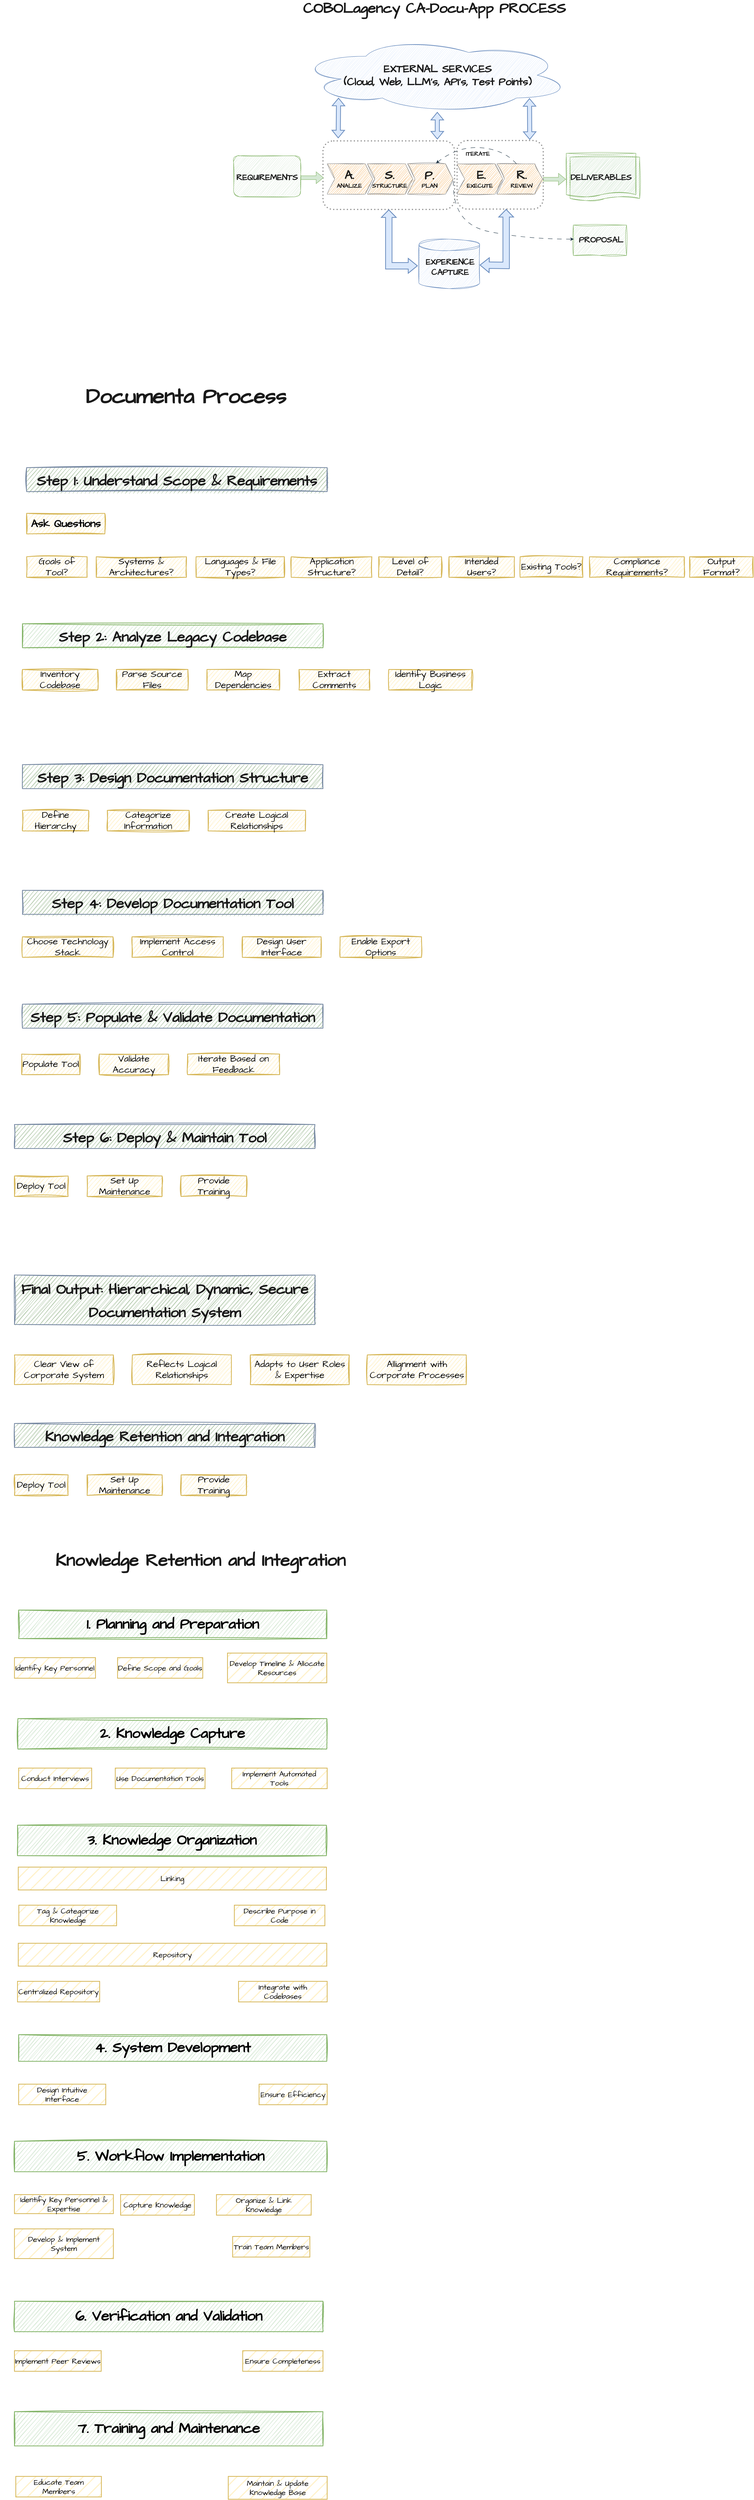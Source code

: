 <mxfile version="26.0.9">
  <diagram name="Page-1" id="4gMz28VXyQhYOVb2kIbp">
    <mxGraphModel dx="4440" dy="1936" grid="1" gridSize="10" guides="1" tooltips="1" connect="1" arrows="1" fold="1" page="1" pageScale="1" pageWidth="1100" pageHeight="850" math="0" shadow="0">
      <root>
        <mxCell id="0" />
        <mxCell id="1" parent="0" />
        <mxCell id="69B2gRSznvLA6FT3gJxz-20" value="&lt;h1&gt;&lt;br&gt;&lt;/h1&gt;" style="shape=document;whiteSpace=wrap;html=1;boundedLbl=1;size=0;labelBackgroundColor=none;fillColor=#d5e8d4;strokeColor=#82b366;sketch=1;jiggle=2;curveFitting=1;align=center;verticalAlign=middle;fontFamily=Helvetica;fontSize=12;" parent="1" vertex="1">
          <mxGeometry x="909" y="613" width="140" height="80" as="geometry" />
        </mxCell>
        <mxCell id="69B2gRSznvLA6FT3gJxz-4" value="" style="shape=step;perimeter=stepPerimeter;whiteSpace=wrap;html=1;fixedSize=1;sketch=1;jiggle=2;curveFitting=1;strokeColor=#909090;align=center;verticalAlign=middle;fontFamily=Helvetica;fontSize=12;fontColor=#1A1A1A;labelBackgroundColor=none;fillColor=#F5AB50;" parent="1" vertex="1">
          <mxGeometry x="262" y="452" width="120" height="80" as="geometry" />
        </mxCell>
        <mxCell id="69B2gRSznvLA6FT3gJxz-5" value="" style="shape=step;perimeter=stepPerimeter;whiteSpace=wrap;html=1;fixedSize=1;sketch=1;jiggle=2;curveFitting=1;strokeColor=#909090;align=center;verticalAlign=middle;fontFamily=Helvetica;fontSize=12;fontColor=#1A1A1A;labelBackgroundColor=none;fillColor=#F5AB50;" parent="1" vertex="1">
          <mxGeometry x="367.5" y="452" width="120" height="80" as="geometry" />
        </mxCell>
        <mxCell id="69B2gRSznvLA6FT3gJxz-6" value="" style="shape=step;perimeter=stepPerimeter;whiteSpace=wrap;html=1;fixedSize=1;sketch=1;jiggle=2;curveFitting=1;strokeColor=#909090;align=center;verticalAlign=middle;fontFamily=Helvetica;fontSize=12;fontColor=#1A1A1A;labelBackgroundColor=none;fillColor=#F5AB50;" parent="1" vertex="1">
          <mxGeometry x="603.5" y="452" width="120" height="80" as="geometry" />
        </mxCell>
        <mxCell id="69B2gRSznvLA6FT3gJxz-7" value="" style="shape=step;perimeter=stepPerimeter;whiteSpace=wrap;html=1;fixedSize=1;sketch=1;jiggle=2;curveFitting=1;strokeColor=#909090;align=center;verticalAlign=middle;fontFamily=Helvetica;fontSize=12;fontColor=#1A1A1A;labelBackgroundColor=none;fillColor=#F5AB50;" parent="1" vertex="1">
          <mxGeometry x="473" y="452" width="120" height="80" as="geometry" />
        </mxCell>
        <mxCell id="69B2gRSznvLA6FT3gJxz-8" value="" style="shape=step;perimeter=stepPerimeter;whiteSpace=wrap;html=1;fixedSize=1;sketch=1;jiggle=2;curveFitting=1;strokeColor=#909090;align=center;verticalAlign=middle;fontFamily=Helvetica;fontSize=12;fontColor=#1A1A1A;labelBackgroundColor=none;fillColor=#F5AB50;" parent="1" vertex="1">
          <mxGeometry x="708" y="452" width="120" height="80" as="geometry" />
        </mxCell>
        <mxCell id="69B2gRSznvLA6FT3gJxz-1" value="" style="rounded=1;whiteSpace=wrap;html=1;sketch=1;jiggle=2;curveFitting=1;strokeColor=#82b366;align=center;verticalAlign=middle;fontFamily=Helvetica;fontSize=12;labelBackgroundColor=none;fillColor=#d5e8d4;" parent="1" vertex="1">
          <mxGeometry x="15.75" y="431" width="176.5" height="108" as="geometry" />
        </mxCell>
        <mxCell id="69B2gRSznvLA6FT3gJxz-2" value="" style="shape=cylinder3;whiteSpace=wrap;html=1;boundedLbl=1;backgroundOutline=1;size=15;strokeColor=#6c8ebf;align=center;verticalAlign=middle;fontFamily=Helvetica;fontSize=12;labelBackgroundColor=none;fillColor=#dae8fc;sketch=1;curveFitting=1;jiggle=2;" parent="1" vertex="1">
          <mxGeometry x="503" y="650" width="160" height="130" as="geometry" />
        </mxCell>
        <mxCell id="PB7MgOYjxUeBE9ouH02R-7" value="&lt;h1&gt;&lt;br&gt;&lt;/h1&gt;" style="shape=document;whiteSpace=wrap;html=1;boundedLbl=1;size=0.109;labelBackgroundColor=none;fillColor=#d5e8d4;strokeColor=#82b366;sketch=1;jiggle=2;curveFitting=1;align=center;verticalAlign=middle;fontFamily=Helvetica;fontSize=12;" parent="1" vertex="1">
          <mxGeometry x="900.5" y="434.5" width="183" height="115" as="geometry" />
        </mxCell>
        <mxCell id="I46w1pYErF1tp79w03PN-21" value="" style="rounded=1;whiteSpace=wrap;html=1;strokeWidth=3;dashed=1;dashPattern=1 2;glass=1;labelBackgroundColor=none;fillColor=none;strokeColor=#909090;fontColor=#1A1A1A;" parent="1" vertex="1">
          <mxGeometry x="251" y="392" width="346" height="180" as="geometry" />
        </mxCell>
        <mxCell id="I46w1pYErF1tp79w03PN-8" value="&lt;h1&gt;&lt;br&gt;&lt;/h1&gt;" style="shape=document;whiteSpace=wrap;html=1;boundedLbl=1;size=0.109;labelBackgroundColor=none;fillColor=#d5e8d4;strokeColor=#82b366;sketch=1;jiggle=2;curveFitting=1;align=center;verticalAlign=middle;fontFamily=Helvetica;fontSize=12;" parent="1" vertex="1">
          <mxGeometry x="890.5" y="424.5" width="183" height="115" as="geometry" />
        </mxCell>
        <mxCell id="I46w1pYErF1tp79w03PN-9" value="&lt;h1&gt;&lt;br&gt;&lt;/h1&gt;" style="ellipse;shape=cloud;whiteSpace=wrap;html=1;align=center;labelBackgroundColor=none;fillColor=#dae8fc;strokeColor=#6c8ebf;sketch=1;curveFitting=1;jiggle=2;fillStyle=hachure;" parent="1" vertex="1">
          <mxGeometry x="184" y="120" width="720" height="199" as="geometry" />
        </mxCell>
        <mxCell id="I46w1pYErF1tp79w03PN-22" value="" style="shape=flexArrow;endArrow=classic;startArrow=classic;html=1;rounded=0;labelBackgroundColor=none;fontColor=default;fillStyle=solid;strokeColor=#6c8ebf;entryX=0.15;entryY=0.798;entryDx=0;entryDy=0;entryPerimeter=0;strokeWidth=2;fillColor=#dae8fc;" parent="1" target="I46w1pYErF1tp79w03PN-9" edge="1">
          <mxGeometry width="100" height="100" relative="1" as="geometry">
            <mxPoint x="291" y="385" as="sourcePoint" />
            <mxPoint x="296.5" y="313" as="targetPoint" />
          </mxGeometry>
        </mxCell>
        <mxCell id="I46w1pYErF1tp79w03PN-23" value="" style="shape=flexArrow;endArrow=classic;startArrow=classic;html=1;rounded=0;labelBackgroundColor=none;fontColor=default;fillStyle=solid;strokeColor=#6c8ebf;entryX=0.847;entryY=0.804;entryDx=0;entryDy=0;entryPerimeter=0;strokeWidth=2;fillColor=#dae8fc;" parent="1" target="I46w1pYErF1tp79w03PN-9" edge="1">
          <mxGeometry width="100" height="100" relative="1" as="geometry">
            <mxPoint x="794.5" y="389" as="sourcePoint" />
            <mxPoint x="794.5" y="317" as="targetPoint" />
          </mxGeometry>
        </mxCell>
        <mxCell id="I46w1pYErF1tp79w03PN-24" value="" style="shape=flexArrow;endArrow=classic;startArrow=classic;html=1;rounded=0;labelBackgroundColor=none;fontColor=default;fillStyle=solid;strokeColor=#6c8ebf;strokeWidth=2;fillColor=#dae8fc;" parent="1" edge="1">
          <mxGeometry width="100" height="100" relative="1" as="geometry">
            <mxPoint x="551.5" y="388" as="sourcePoint" />
            <mxPoint x="551.5" y="316" as="targetPoint" />
          </mxGeometry>
        </mxCell>
        <mxCell id="I46w1pYErF1tp79w03PN-28" value="" style="curved=1;endArrow=classic;html=1;rounded=0;hachureGap=4;fontFamily=Architects Daughter;fontSource=https%3A%2F%2Ffonts.googleapis.com%2Fcss%3Ffamily%3DArchitects%2BDaughter;entryX=0.572;entryY=-0.014;entryDx=0;entryDy=0;entryPerimeter=0;dashed=1;dashPattern=12 12;labelBackgroundColor=none;fontColor=default;strokeColor=#182E3E;" parent="1" edge="1">
          <mxGeometry width="50" height="50" relative="1" as="geometry">
            <mxPoint x="759.5" y="452" as="sourcePoint" />
            <mxPoint x="548.14" y="450.88" as="targetPoint" />
            <Array as="points">
              <mxPoint x="726.5" y="415" />
              <mxPoint x="606.5" y="405" />
            </Array>
          </mxGeometry>
        </mxCell>
        <mxCell id="I46w1pYErF1tp79w03PN-29" value="&lt;b&gt;&lt;font style=&quot;font-size: 16px;&quot;&gt;ITERATE&lt;/font&gt;&lt;/b&gt;" style="text;html=1;align=center;verticalAlign=middle;whiteSpace=wrap;rounded=0;fontFamily=Architects Daughter;fontSource=https%3A%2F%2Ffonts.googleapis.com%2Fcss%3Ffamily%3DArchitects%2BDaughter;labelBackgroundColor=none;fontColor=#1A1A1A;" parent="1" vertex="1">
          <mxGeometry x="627.5" y="411" width="60" height="30" as="geometry" />
        </mxCell>
        <mxCell id="I46w1pYErF1tp79w03PN-30" value="&lt;div style=&quot;font-size: 28px;&quot;&gt;&lt;font style=&quot;font-size: 28px;&quot;&gt;&lt;b style=&quot;&quot;&gt;EXTERNAL SERVICES&lt;/b&gt;&lt;/font&gt;&lt;/div&gt;&lt;div style=&quot;font-size: 28px;&quot;&gt;&lt;font style=&quot;font-size: 28px;&quot;&gt;&lt;b style=&quot;&quot;&gt;(Cloud, Web, LLM&#39;s, API&#39;s, Test Points)&lt;/b&gt;&lt;/font&gt;&lt;/div&gt;" style="text;html=1;align=center;verticalAlign=middle;whiteSpace=wrap;rounded=0;fontFamily=Architects Daughter;fontSource=https%3A%2F%2Ffonts.googleapis.com%2Fcss%3Ffamily%3DArchitects%2BDaughter;labelBackgroundColor=none;fontColor=#1A1A1A;" parent="1" vertex="1">
          <mxGeometry x="294" y="204.5" width="516.5" height="30" as="geometry" />
        </mxCell>
        <mxCell id="I46w1pYErF1tp79w03PN-31" value="&lt;div style=&quot;&quot;&gt;&lt;div style=&quot;&quot;&gt;&lt;b style=&quot;&quot;&gt;&lt;font style=&quot;font-size: 38px;&quot;&gt;COBOLagency CA-Docu-App PROCESS&lt;/font&gt;&lt;/b&gt;&lt;/div&gt;&lt;/div&gt;" style="text;html=1;align=center;verticalAlign=middle;whiteSpace=wrap;rounded=0;fontFamily=Architects Daughter;fontSource=https%3A%2F%2Ffonts.googleapis.com%2Fcss%3Ffamily%3DArchitects%2BDaughter;labelBackgroundColor=none;fontColor=#1A1A1A;" parent="1" vertex="1">
          <mxGeometry x="114" y="30" width="860" height="30" as="geometry" />
        </mxCell>
        <mxCell id="I46w1pYErF1tp79w03PN-32" value="&lt;div style=&quot;&quot;&gt;&lt;span style=&quot;font-size: 22px;&quot;&gt;&lt;b&gt;EXPERIENCE&lt;br&gt;CAPTURE&lt;/b&gt;&lt;/span&gt;&lt;br&gt;&lt;/div&gt;" style="text;html=1;align=center;verticalAlign=middle;whiteSpace=wrap;rounded=0;fontFamily=Architects Daughter;fontSource=https%3A%2F%2Ffonts.googleapis.com%2Fcss%3Ffamily%3DArchitects%2BDaughter;labelBackgroundColor=none;fontColor=#1A1A1A;" parent="1" vertex="1">
          <mxGeometry x="485" y="693.5" width="200" height="60" as="geometry" />
        </mxCell>
        <mxCell id="I46w1pYErF1tp79w03PN-33" value="&lt;div style=&quot;&quot;&gt;&lt;span style=&quot;font-size: 22px;&quot;&gt;&lt;b&gt;REQUIREMENTS&lt;/b&gt;&lt;/span&gt;&lt;br&gt;&lt;/div&gt;" style="text;html=1;align=center;verticalAlign=middle;whiteSpace=wrap;rounded=0;fontFamily=Architects Daughter;fontSource=https%3A%2F%2Ffonts.googleapis.com%2Fcss%3Ffamily%3DArchitects%2BDaughter;labelBackgroundColor=none;fontColor=#1A1A1A;" parent="1" vertex="1">
          <mxGeometry x="4" y="459" width="200" height="60" as="geometry" />
        </mxCell>
        <mxCell id="I46w1pYErF1tp79w03PN-35" value="&lt;div style=&quot;&quot;&gt;&lt;b style=&quot;&quot;&gt;&lt;font style=&quot;font-size: 32px;&quot;&gt;A.&lt;/font&gt;&lt;/b&gt;&lt;br&gt;&lt;/div&gt;" style="text;html=1;align=center;verticalAlign=middle;whiteSpace=wrap;rounded=0;fontFamily=Architects Daughter;fontSource=https%3A%2F%2Ffonts.googleapis.com%2Fcss%3Ffamily%3DArchitects%2BDaughter;labelBackgroundColor=none;fontColor=#1A1A1A;" parent="1" vertex="1">
          <mxGeometry x="304.5" y="453" width="30" height="60" as="geometry" />
        </mxCell>
        <mxCell id="I46w1pYErF1tp79w03PN-37" value="&lt;div style=&quot;&quot;&gt;&lt;b style=&quot;&quot;&gt;&lt;font style=&quot;font-size: 32px;&quot;&gt;S.&lt;/font&gt;&lt;/b&gt;&lt;br&gt;&lt;/div&gt;" style="text;html=1;align=center;verticalAlign=middle;whiteSpace=wrap;rounded=0;fontFamily=Architects Daughter;fontSource=https%3A%2F%2Ffonts.googleapis.com%2Fcss%3Ffamily%3DArchitects%2BDaughter;labelBackgroundColor=none;fontColor=#1A1A1A;" parent="1" vertex="1">
          <mxGeometry x="410.5" y="453" width="30" height="60" as="geometry" />
        </mxCell>
        <mxCell id="I46w1pYErF1tp79w03PN-38" value="&lt;div style=&quot;&quot;&gt;&lt;b style=&quot;&quot;&gt;&lt;font style=&quot;font-size: 32px;&quot;&gt;P.&lt;/font&gt;&lt;/b&gt;&lt;br&gt;&lt;/div&gt;" style="text;html=1;align=center;verticalAlign=middle;whiteSpace=wrap;rounded=0;fontFamily=Architects Daughter;fontSource=https%3A%2F%2Ffonts.googleapis.com%2Fcss%3Ffamily%3DArchitects%2BDaughter;labelBackgroundColor=none;fontColor=#1A1A1A;" parent="1" vertex="1">
          <mxGeometry x="515" y="453" width="30.5" height="61" as="geometry" />
        </mxCell>
        <mxCell id="I46w1pYErF1tp79w03PN-39" value="&lt;div style=&quot;&quot;&gt;&lt;b style=&quot;&quot;&gt;&lt;font style=&quot;font-size: 32px;&quot;&gt;E.&lt;/font&gt;&lt;/b&gt;&lt;br&gt;&lt;/div&gt;" style="text;html=1;align=center;verticalAlign=middle;whiteSpace=wrap;rounded=0;fontFamily=Architects Daughter;fontSource=https%3A%2F%2Ffonts.googleapis.com%2Fcss%3Ffamily%3DArchitects%2BDaughter;labelBackgroundColor=none;fontColor=#1A1A1A;" parent="1" vertex="1">
          <mxGeometry x="651.5" y="453" width="30" height="60" as="geometry" />
        </mxCell>
        <mxCell id="I46w1pYErF1tp79w03PN-40" value="&lt;div style=&quot;&quot;&gt;&lt;b style=&quot;&quot;&gt;&lt;font style=&quot;font-size: 32px;&quot;&gt;R.&lt;/font&gt;&lt;/b&gt;&lt;br&gt;&lt;/div&gt;" style="text;html=1;align=center;verticalAlign=middle;whiteSpace=wrap;rounded=0;fontFamily=Architects Daughter;fontSource=https%3A%2F%2Ffonts.googleapis.com%2Fcss%3Ffamily%3DArchitects%2BDaughter;labelBackgroundColor=none;fontColor=#1A1A1A;" parent="1" vertex="1">
          <mxGeometry x="757.5" y="453" width="30" height="60" as="geometry" />
        </mxCell>
        <mxCell id="I46w1pYErF1tp79w03PN-41" value="&lt;b&gt;&lt;font style=&quot;font-size: 16px;&quot;&gt;ANALIZE&lt;/font&gt;&lt;/b&gt;" style="text;html=1;align=center;verticalAlign=middle;whiteSpace=wrap;rounded=0;fontFamily=Architects Daughter;fontSource=https%3A%2F%2Ffonts.googleapis.com%2Fcss%3Ffamily%3DArchitects%2BDaughter;fontSize=14;labelBackgroundColor=none;fontColor=#1A1A1A;" parent="1" vertex="1">
          <mxGeometry x="289.5" y="495" width="60" height="30" as="geometry" />
        </mxCell>
        <mxCell id="I46w1pYErF1tp79w03PN-42" value="&lt;b&gt;&lt;font style=&quot;font-size: 16px;&quot;&gt;STRUCTURE&lt;/font&gt;&lt;/b&gt;" style="text;html=1;align=center;verticalAlign=middle;whiteSpace=wrap;rounded=0;fontFamily=Architects Daughter;fontSource=https%3A%2F%2Ffonts.googleapis.com%2Fcss%3Ffamily%3DArchitects%2BDaughter;fontSize=14;labelBackgroundColor=none;fontColor=#1A1A1A;" parent="1" vertex="1">
          <mxGeometry x="395.5" y="495" width="60" height="30" as="geometry" />
        </mxCell>
        <mxCell id="I46w1pYErF1tp79w03PN-43" value="&lt;b&gt;&lt;font style=&quot;font-size: 16px;&quot;&gt;EXECUTE&lt;/font&gt;&lt;/b&gt;" style="text;html=1;align=center;verticalAlign=middle;whiteSpace=wrap;rounded=0;fontFamily=Architects Daughter;fontSource=https%3A%2F%2Ffonts.googleapis.com%2Fcss%3Ffamily%3DArchitects%2BDaughter;fontSize=14;labelBackgroundColor=none;fontColor=#1A1A1A;" parent="1" vertex="1">
          <mxGeometry x="632.5" y="495" width="60" height="30" as="geometry" />
        </mxCell>
        <mxCell id="I46w1pYErF1tp79w03PN-44" value="&lt;b&gt;&lt;font style=&quot;font-size: 16px;&quot;&gt;PLAN&lt;/font&gt;&lt;/b&gt;" style="text;html=1;align=center;verticalAlign=middle;whiteSpace=wrap;rounded=0;fontFamily=Architects Daughter;fontSource=https%3A%2F%2Ffonts.googleapis.com%2Fcss%3Ffamily%3DArchitects%2BDaughter;fontSize=14;labelBackgroundColor=none;fontColor=#1A1A1A;" parent="1" vertex="1">
          <mxGeometry x="500.5" y="495" width="60" height="30" as="geometry" />
        </mxCell>
        <mxCell id="I46w1pYErF1tp79w03PN-45" value="&lt;b&gt;&lt;font style=&quot;font-size: 16px;&quot;&gt;REVIEW&lt;/font&gt;&lt;/b&gt;" style="text;html=1;align=center;verticalAlign=middle;whiteSpace=wrap;rounded=0;fontFamily=Architects Daughter;fontSource=https%3A%2F%2Ffonts.googleapis.com%2Fcss%3Ffamily%3DArchitects%2BDaughter;fontSize=14;labelBackgroundColor=none;fontColor=#1A1A1A;" parent="1" vertex="1">
          <mxGeometry x="742.5" y="495" width="60" height="30" as="geometry" />
        </mxCell>
        <mxCell id="PB7MgOYjxUeBE9ouH02R-3" value="" style="shape=flexArrow;endArrow=classic;html=1;rounded=0;hachureGap=4;fontFamily=Architects Daughter;fontSource=https%3A%2F%2Ffonts.googleapis.com%2Fcss%3Ffamily%3DArchitects%2BDaughter;labelBackgroundColor=none;fontColor=default;fillStyle=solid;strokeColor=#82b366;fillColor=#d5e8d4;" parent="1" edge="1">
          <mxGeometry width="50" height="50" relative="1" as="geometry">
            <mxPoint x="829.5" y="492.66" as="sourcePoint" />
            <mxPoint x="889.5" y="492.66" as="targetPoint" />
          </mxGeometry>
        </mxCell>
        <mxCell id="PB7MgOYjxUeBE9ouH02R-6" value="" style="shape=flexArrow;endArrow=classic;html=1;rounded=0;hachureGap=4;fontFamily=Architects Daughter;fontSource=https%3A%2F%2Ffonts.googleapis.com%2Fcss%3Ffamily%3DArchitects%2BDaughter;labelBackgroundColor=none;fontColor=default;fillStyle=solid;strokeColor=#82b366;fillColor=#d5e8d4;" parent="1" edge="1">
          <mxGeometry width="50" height="50" relative="1" as="geometry">
            <mxPoint x="192.5" y="488.66" as="sourcePoint" />
            <mxPoint x="252.5" y="488.66" as="targetPoint" />
          </mxGeometry>
        </mxCell>
        <mxCell id="I46w1pYErF1tp79w03PN-34" value="&lt;div style=&quot;&quot;&gt;&lt;span style=&quot;font-size: 22px;&quot;&gt;&lt;b&gt;DELIVERABLES&lt;/b&gt;&lt;/span&gt;&lt;br&gt;&lt;/div&gt;" style="text;html=1;align=center;verticalAlign=middle;whiteSpace=wrap;rounded=0;fontFamily=Architects Daughter;fontSource=https%3A%2F%2Ffonts.googleapis.com%2Fcss%3Ffamily%3DArchitects%2BDaughter;labelBackgroundColor=none;fontColor=#1A1A1A;" parent="1" vertex="1">
          <mxGeometry x="881.5" y="459" width="200" height="60" as="geometry" />
        </mxCell>
        <mxCell id="69B2gRSznvLA6FT3gJxz-19" value="&lt;div style=&quot;&quot;&gt;&lt;span style=&quot;font-size: 22px;&quot;&gt;&lt;b&gt;PROPOSAL&lt;/b&gt;&lt;/span&gt;&lt;br&gt;&lt;/div&gt;" style="text;html=1;align=center;verticalAlign=middle;whiteSpace=wrap;rounded=0;fontFamily=Architects Daughter;fontSource=https%3A%2F%2Ffonts.googleapis.com%2Fcss%3Ffamily%3DArchitects%2BDaughter;labelBackgroundColor=none;fontColor=#1A1A1A;" parent="1" vertex="1">
          <mxGeometry x="881.5" y="623" width="200" height="60" as="geometry" />
        </mxCell>
        <mxCell id="69B2gRSznvLA6FT3gJxz-21" value="" style="curved=1;endArrow=classic;html=1;rounded=0;strokeColor=#182E3E;fontFamily=Helvetica;fontSize=12;fontColor=#1A1A1A;labelBackgroundColor=none;exitX=0.991;exitY=0.586;exitDx=0;exitDy=0;exitPerimeter=0;entryX=0.143;entryY=0.45;entryDx=0;entryDy=0;entryPerimeter=0;dashed=1;dashPattern=12 12;" parent="1" source="I46w1pYErF1tp79w03PN-21" target="69B2gRSznvLA6FT3gJxz-19" edge="1">
          <mxGeometry width="50" height="50" relative="1" as="geometry">
            <mxPoint x="859" y="730" as="sourcePoint" />
            <mxPoint x="900" y="680" as="targetPoint" />
            <Array as="points">
              <mxPoint x="590" y="610" />
              <mxPoint x="784" y="650" />
            </Array>
          </mxGeometry>
        </mxCell>
        <mxCell id="69B2gRSznvLA6FT3gJxz-22" value="" style="rounded=1;whiteSpace=wrap;html=1;strokeWidth=3;dashed=1;dashPattern=1 2;glass=1;labelBackgroundColor=none;fillColor=none;strokeColor=#909090;fontColor=#1A1A1A;" parent="1" vertex="1">
          <mxGeometry x="603.5" y="391" width="226.5" height="180" as="geometry" />
        </mxCell>
        <mxCell id="69B2gRSznvLA6FT3gJxz-26" value="" style="shape=flexArrow;endArrow=classic;startArrow=classic;html=1;rounded=0;strokeColor=#6c8ebf;fontFamily=Helvetica;fontSize=12;fontColor=#1A1A1A;labelBackgroundColor=none;entryX=0.5;entryY=1;entryDx=0;entryDy=0;width=16;startSize=7.326;strokeWidth=2;fillColor=#dae8fc;" parent="1" target="I46w1pYErF1tp79w03PN-21" edge="1">
          <mxGeometry width="100" height="100" relative="1" as="geometry">
            <mxPoint x="500" y="720" as="sourcePoint" />
            <mxPoint x="440.5" y="608.41" as="targetPoint" />
            <Array as="points">
              <mxPoint x="424" y="720" />
            </Array>
          </mxGeometry>
        </mxCell>
        <mxCell id="69B2gRSznvLA6FT3gJxz-27" value="" style="shape=flexArrow;endArrow=classic;startArrow=classic;html=1;rounded=0;strokeColor=#6c8ebf;fontFamily=Helvetica;fontSize=12;fontColor=#1A1A1A;labelBackgroundColor=none;entryX=0.5;entryY=1;entryDx=0;entryDy=0;width=16;startSize=7.326;strokeWidth=2;fillColor=#dae8fc;" parent="1" edge="1">
          <mxGeometry width="100" height="100" relative="1" as="geometry">
            <mxPoint x="663" y="718" as="sourcePoint" />
            <mxPoint x="732.5" y="571" as="targetPoint" />
            <Array as="points">
              <mxPoint x="732.5" y="719" />
            </Array>
          </mxGeometry>
        </mxCell>
        <mxCell id="IQ6ZXslncZgpIOV0eOxL-2" value="&lt;h1 style=&quot;color: rgb(26, 26, 26);&quot;&gt;&lt;font face=&quot;Architects Daughter&quot; color=&quot;#1a1a1a&quot;&gt;&lt;span style=&quot;font-size: 38px;&quot;&gt;Step 1: Understand Scope &amp;amp; Requirements&lt;/span&gt;&lt;/font&gt;&lt;br&gt;&lt;/h1&gt;" style="rounded=0;whiteSpace=wrap;arcSize=50;strokeWidth=2;sketch=1;curveFitting=1;jiggle=2;fillColor=#B2C9AB;strokeColor=#788AA3;labelBackgroundColor=none;fontColor=#46495D;fontSize=24;html=1;" parent="1" vertex="1">
          <mxGeometry x="-528" y="1250" width="790" height="63" as="geometry" />
        </mxCell>
        <mxCell id="IQ6ZXslncZgpIOV0eOxL-14" value="Inventory Codebase" style="whiteSpace=wrap;strokeWidth=2;rounded=0;labelBackgroundColor=none;sketch=1;curveFitting=1;jiggle=2;fillColor=#fff2cc;strokeColor=#d6b656;fontSize=24;fontFamily=Architects Daughter;fontSource=https%3A%2F%2Ffonts.googleapis.com%2Fcss%3Ffamily%3DArchitects%2BDaughter;" parent="1" vertex="1">
          <mxGeometry x="-539" y="1780" width="198" height="54" as="geometry" />
        </mxCell>
        <mxCell id="IQ6ZXslncZgpIOV0eOxL-15" value="Parse Source Files" style="whiteSpace=wrap;strokeWidth=2;rounded=0;labelBackgroundColor=none;sketch=1;curveFitting=1;jiggle=2;fillColor=#fff2cc;strokeColor=#d6b656;fontSize=24;fontFamily=Architects Daughter;fontSource=https%3A%2F%2Ffonts.googleapis.com%2Fcss%3Ffamily%3DArchitects%2BDaughter;" parent="1" vertex="1">
          <mxGeometry x="-292" y="1780" width="188" height="54" as="geometry" />
        </mxCell>
        <mxCell id="IQ6ZXslncZgpIOV0eOxL-16" value="Map Dependencies" style="whiteSpace=wrap;strokeWidth=2;rounded=0;labelBackgroundColor=none;sketch=1;curveFitting=1;jiggle=2;fillColor=#fff2cc;strokeColor=#d6b656;fontSize=24;fontFamily=Architects Daughter;fontSource=https%3A%2F%2Ffonts.googleapis.com%2Fcss%3Ffamily%3DArchitects%2BDaughter;" parent="1" vertex="1">
          <mxGeometry x="-54" y="1780" width="191" height="54" as="geometry" />
        </mxCell>
        <mxCell id="IQ6ZXslncZgpIOV0eOxL-17" value="Extract Comments" style="whiteSpace=wrap;strokeWidth=2;rounded=0;labelBackgroundColor=none;sketch=1;curveFitting=1;jiggle=2;fillColor=#fff2cc;strokeColor=#d6b656;fontSize=24;fontFamily=Architects Daughter;fontSource=https%3A%2F%2Ffonts.googleapis.com%2Fcss%3Ffamily%3DArchitects%2BDaughter;" parent="1" vertex="1">
          <mxGeometry x="188" y="1780" width="186" height="54" as="geometry" />
        </mxCell>
        <mxCell id="IQ6ZXslncZgpIOV0eOxL-18" value="Identify Business Logic" style="whiteSpace=wrap;strokeWidth=2;rounded=0;labelBackgroundColor=none;sketch=1;curveFitting=1;jiggle=2;fillColor=#fff2cc;strokeColor=#d6b656;fontSize=24;fontFamily=Architects Daughter;fontSource=https%3A%2F%2Ffonts.googleapis.com%2Fcss%3Ffamily%3DArchitects%2BDaughter;" parent="1" vertex="1">
          <mxGeometry x="424" y="1780" width="219" height="54" as="geometry" />
        </mxCell>
        <mxCell id="IQ6ZXslncZgpIOV0eOxL-19" value="Define Hierarchy" style="whiteSpace=wrap;strokeWidth=2;rounded=0;labelBackgroundColor=none;sketch=1;curveFitting=1;jiggle=2;fillColor=#fff2cc;strokeColor=#d6b656;fontSize=24;fontFamily=Architects Daughter;fontSource=https%3A%2F%2Ffonts.googleapis.com%2Fcss%3Ffamily%3DArchitects%2BDaughter;" parent="1" vertex="1">
          <mxGeometry x="-539" y="2150" width="174" height="54" as="geometry" />
        </mxCell>
        <mxCell id="IQ6ZXslncZgpIOV0eOxL-20" value="Categorize Information" style="whiteSpace=wrap;strokeWidth=2;rounded=0;labelBackgroundColor=none;sketch=1;curveFitting=1;jiggle=2;fillColor=#fff2cc;strokeColor=#d6b656;fontSize=24;fontFamily=Architects Daughter;fontSource=https%3A%2F%2Ffonts.googleapis.com%2Fcss%3Ffamily%3DArchitects%2BDaughter;" parent="1" vertex="1">
          <mxGeometry x="-316" y="2150" width="215" height="54" as="geometry" />
        </mxCell>
        <mxCell id="IQ6ZXslncZgpIOV0eOxL-21" value="Create Logical Relationships" style="whiteSpace=wrap;strokeWidth=2;rounded=0;labelBackgroundColor=none;sketch=1;curveFitting=1;jiggle=2;fillColor=#fff2cc;strokeColor=#d6b656;fontSize=24;fontFamily=Architects Daughter;fontSource=https%3A%2F%2Ffonts.googleapis.com%2Fcss%3Ffamily%3DArchitects%2BDaughter;" parent="1" vertex="1">
          <mxGeometry x="-51" y="2150" width="256" height="54" as="geometry" />
        </mxCell>
        <mxCell id="IQ6ZXslncZgpIOV0eOxL-22" value="Choose Technology Stack" style="whiteSpace=wrap;strokeWidth=2;rounded=0;labelBackgroundColor=none;sketch=1;curveFitting=1;jiggle=2;fillColor=#fff2cc;strokeColor=#d6b656;fontSize=24;fontFamily=Architects Daughter;fontSource=https%3A%2F%2Ffonts.googleapis.com%2Fcss%3Ffamily%3DArchitects%2BDaughter;" parent="1" vertex="1">
          <mxGeometry x="-539" y="2482" width="238" height="54" as="geometry" />
        </mxCell>
        <mxCell id="IQ6ZXslncZgpIOV0eOxL-23" value="Implement Access Control" style="whiteSpace=wrap;strokeWidth=2;rounded=0;labelBackgroundColor=none;sketch=1;curveFitting=1;jiggle=2;fillColor=#fff2cc;strokeColor=#d6b656;fontSize=24;fontFamily=Architects Daughter;fontSource=https%3A%2F%2Ffonts.googleapis.com%2Fcss%3Ffamily%3DArchitects%2BDaughter;" parent="1" vertex="1">
          <mxGeometry x="-251" y="2482" width="240" height="54" as="geometry" />
        </mxCell>
        <mxCell id="IQ6ZXslncZgpIOV0eOxL-24" value="Design User Interface" style="whiteSpace=wrap;strokeWidth=2;rounded=0;labelBackgroundColor=none;sketch=1;curveFitting=1;jiggle=2;fillColor=#fff2cc;strokeColor=#d6b656;fontSize=24;fontFamily=Architects Daughter;fontSource=https%3A%2F%2Ffonts.googleapis.com%2Fcss%3Ffamily%3DArchitects%2BDaughter;" parent="1" vertex="1">
          <mxGeometry x="39" y="2482" width="207" height="54" as="geometry" />
        </mxCell>
        <mxCell id="IQ6ZXslncZgpIOV0eOxL-25" value="Enable Export Options" style="whiteSpace=wrap;strokeWidth=2;rounded=0;labelBackgroundColor=none;sketch=1;curveFitting=1;jiggle=2;fillColor=#fff2cc;strokeColor=#d6b656;fontSize=24;fontFamily=Architects Daughter;fontSource=https%3A%2F%2Ffonts.googleapis.com%2Fcss%3Ffamily%3DArchitects%2BDaughter;" parent="1" vertex="1">
          <mxGeometry x="296" y="2482" width="214" height="54" as="geometry" />
        </mxCell>
        <mxCell id="IQ6ZXslncZgpIOV0eOxL-26" value="Populate Tool" style="whiteSpace=wrap;strokeWidth=2;rounded=0;labelBackgroundColor=none;sketch=1;curveFitting=1;jiggle=2;fillColor=#fff2cc;strokeColor=#d6b656;fontSize=24;fontFamily=Architects Daughter;fontSource=https%3A%2F%2Ffonts.googleapis.com%2Fcss%3Ffamily%3DArchitects%2BDaughter;" parent="1" vertex="1">
          <mxGeometry x="-541" y="2790" width="153" height="54" as="geometry" />
        </mxCell>
        <mxCell id="IQ6ZXslncZgpIOV0eOxL-27" value="Validate Accuracy" style="whiteSpace=wrap;strokeWidth=2;rounded=0;labelBackgroundColor=none;sketch=1;curveFitting=1;jiggle=2;fillColor=#fff2cc;strokeColor=#d6b656;fontSize=24;fontFamily=Architects Daughter;fontSource=https%3A%2F%2Ffonts.googleapis.com%2Fcss%3Ffamily%3DArchitects%2BDaughter;" parent="1" vertex="1">
          <mxGeometry x="-337" y="2790" width="182" height="54" as="geometry" />
        </mxCell>
        <mxCell id="IQ6ZXslncZgpIOV0eOxL-28" value="Iterate Based on Feedback" style="whiteSpace=wrap;strokeWidth=2;rounded=0;labelBackgroundColor=none;sketch=1;curveFitting=1;jiggle=2;fillColor=#fff2cc;strokeColor=#d6b656;fontSize=24;fontFamily=Architects Daughter;fontSource=https%3A%2F%2Ffonts.googleapis.com%2Fcss%3Ffamily%3DArchitects%2BDaughter;" parent="1" vertex="1">
          <mxGeometry x="-105" y="2790" width="242" height="54" as="geometry" />
        </mxCell>
        <mxCell id="IQ6ZXslncZgpIOV0eOxL-29" value="Deploy Tool" style="whiteSpace=wrap;strokeWidth=2;rounded=0;labelBackgroundColor=none;sketch=1;curveFitting=1;jiggle=2;fillColor=#fff2cc;strokeColor=#d6b656;fontSize=24;fontFamily=Architects Daughter;fontSource=https%3A%2F%2Ffonts.googleapis.com%2Fcss%3Ffamily%3DArchitects%2BDaughter;" parent="1" vertex="1">
          <mxGeometry x="-560" y="3110" width="141" height="54" as="geometry" />
        </mxCell>
        <mxCell id="IQ6ZXslncZgpIOV0eOxL-30" value="Set Up Maintenance" style="whiteSpace=wrap;strokeWidth=2;rounded=0;labelBackgroundColor=none;sketch=1;curveFitting=1;jiggle=2;fillColor=#fff2cc;strokeColor=#d6b656;fontSize=24;fontFamily=Architects Daughter;fontSource=https%3A%2F%2Ffonts.googleapis.com%2Fcss%3Ffamily%3DArchitects%2BDaughter;" parent="1" vertex="1">
          <mxGeometry x="-369" y="3110" width="197" height="54" as="geometry" />
        </mxCell>
        <mxCell id="IQ6ZXslncZgpIOV0eOxL-31" value="Provide Training" style="whiteSpace=wrap;strokeWidth=2;rounded=0;labelBackgroundColor=none;sketch=1;curveFitting=1;jiggle=2;fillColor=#fff2cc;strokeColor=#d6b656;fontSize=24;fontFamily=Architects Daughter;fontSource=https%3A%2F%2Ffonts.googleapis.com%2Fcss%3Ffamily%3DArchitects%2BDaughter;" parent="1" vertex="1">
          <mxGeometry x="-122" y="3110" width="172" height="54" as="geometry" />
        </mxCell>
        <mxCell id="IQ6ZXslncZgpIOV0eOxL-33" value="Clear View of Corporate System" style="whiteSpace=wrap;strokeWidth=2;rounded=0;labelBackgroundColor=none;sketch=1;curveFitting=1;jiggle=2;fillColor=#fff2cc;strokeColor=#d6b656;fontSize=24;fontFamily=Architects Daughter;fontSource=https%3A%2F%2Ffonts.googleapis.com%2Fcss%3Ffamily%3DArchitects%2BDaughter;" parent="1" vertex="1">
          <mxGeometry x="-560" y="3580" width="260" height="78" as="geometry" />
        </mxCell>
        <mxCell id="IQ6ZXslncZgpIOV0eOxL-34" value="Reflects Logical Relationships" style="whiteSpace=wrap;strokeWidth=2;rounded=0;labelBackgroundColor=none;sketch=1;curveFitting=1;jiggle=2;fillColor=#fff2cc;strokeColor=#d6b656;fontSize=24;fontFamily=Architects Daughter;fontSource=https%3A%2F%2Ffonts.googleapis.com%2Fcss%3Ffamily%3DArchitects%2BDaughter;" parent="1" vertex="1">
          <mxGeometry x="-250" y="3580" width="260" height="78" as="geometry" />
        </mxCell>
        <mxCell id="IQ6ZXslncZgpIOV0eOxL-35" value="Adapts to User Roles &amp; Expertise" style="whiteSpace=wrap;strokeWidth=2;rounded=0;labelBackgroundColor=none;sketch=1;curveFitting=1;jiggle=2;fillColor=#fff2cc;strokeColor=#d6b656;fontSize=24;fontFamily=Architects Daughter;fontSource=https%3A%2F%2Ffonts.googleapis.com%2Fcss%3Ffamily%3DArchitects%2BDaughter;" parent="1" vertex="1">
          <mxGeometry x="60" y="3580" width="260" height="78" as="geometry" />
        </mxCell>
        <mxCell id="IQ6ZXslncZgpIOV0eOxL-79" value="" style="curved=1;startArrow=none;endArrow=block;exitX=0.5;exitY=1;entryX=0.5;entryY=0;rounded=0;labelBackgroundColor=none;fontColor=default;sketch=1;curveFitting=1;jiggle=2;fillColor=#fff2cc;strokeColor=#d6b656;" parent="1" edge="1">
          <mxGeometry relative="1" as="geometry">
            <Array as="points" />
            <mxPoint x="713" y="3523" as="targetPoint" />
          </mxGeometry>
        </mxCell>
        <mxCell id="IQ6ZXslncZgpIOV0eOxL-99" value="&lt;div&gt;&lt;h1&gt;&lt;b&gt;&lt;font&gt;Documenta Process&lt;/font&gt;&lt;/b&gt;&lt;/h1&gt;&lt;/div&gt;" style="text;html=1;align=center;verticalAlign=middle;whiteSpace=wrap;rounded=0;fontFamily=Architects Daughter;fontSource=https%3A%2F%2Ffonts.googleapis.com%2Fcss%3Ffamily%3DArchitects%2BDaughter;labelBackgroundColor=none;fontColor=#1A1A1A;fontSize=28;" parent="1" vertex="1">
          <mxGeometry x="-598" y="1050" width="978" height="30" as="geometry" />
        </mxCell>
        <mxCell id="IQ6ZXslncZgpIOV0eOxL-98" value="Ask Questions" style="whiteSpace=wrap;strokeWidth=2;sketch=1;curveFitting=1;jiggle=2;rounded=0;labelBackgroundColor=none;fontSize=28;fillColor=#fff2cc;strokeColor=#d6b656;fontStyle=1;fontFamily=Architects Daughter;fontSource=https%3A%2F%2Ffonts.googleapis.com%2Fcss%3Ffamily%3DArchitects%2BDaughter;" parent="1" vertex="1">
          <mxGeometry x="-528" y="1370" width="205.5" height="54" as="geometry" />
        </mxCell>
        <mxCell id="IQ6ZXslncZgpIOV0eOxL-100" value="&lt;h1 style=&quot;color: rgb(26, 26, 26);&quot;&gt;&lt;font face=&quot;Architects Daughter&quot; color=&quot;#1a1a1a&quot;&gt;&lt;span style=&quot;font-size: 38px;&quot;&gt;Step 2: Analyze Legacy Codebase&lt;/span&gt;&lt;/font&gt;&lt;br&gt;&lt;/h1&gt;" style="rounded=0;whiteSpace=wrap;arcSize=50;strokeWidth=2;sketch=1;curveFitting=1;jiggle=2;fillColor=#d5e8d4;strokeColor=#82b366;labelBackgroundColor=none;fontSize=24;html=1;" parent="1" vertex="1">
          <mxGeometry x="-539" y="1660" width="790" height="63" as="geometry" />
        </mxCell>
        <mxCell id="IQ6ZXslncZgpIOV0eOxL-101" value="&lt;h1 style=&quot;color: rgb(26, 26, 26);&quot;&gt;&lt;font face=&quot;Architects Daughter&quot; color=&quot;#1a1a1a&quot;&gt;&lt;span style=&quot;font-size: 38px;&quot;&gt;Step 3: Design Documentation Structure&lt;/span&gt;&lt;/font&gt;&lt;br&gt;&lt;/h1&gt;" style="rounded=0;whiteSpace=wrap;arcSize=50;strokeWidth=2;sketch=1;curveFitting=1;jiggle=2;fillColor=#B2C9AB;strokeColor=#788AA3;labelBackgroundColor=none;fontColor=#46495D;fontSize=24;html=1;" parent="1" vertex="1">
          <mxGeometry x="-539" y="2030" width="790" height="63" as="geometry" />
        </mxCell>
        <mxCell id="IQ6ZXslncZgpIOV0eOxL-102" value="&lt;h1 style=&quot;color: rgb(26, 26, 26);&quot;&gt;&lt;font face=&quot;Architects Daughter&quot; color=&quot;#1a1a1a&quot;&gt;&lt;span style=&quot;font-size: 38px;&quot;&gt;Step 4: Develop Documentation Tool&lt;/span&gt;&lt;/font&gt;&lt;br&gt;&lt;/h1&gt;" style="rounded=0;whiteSpace=wrap;arcSize=50;strokeWidth=2;sketch=1;curveFitting=1;jiggle=2;fillColor=#B2C9AB;strokeColor=#788AA3;labelBackgroundColor=none;fontColor=#46495D;fontSize=24;html=1;" parent="1" vertex="1">
          <mxGeometry x="-539" y="2360" width="790" height="63" as="geometry" />
        </mxCell>
        <mxCell id="IQ6ZXslncZgpIOV0eOxL-103" value="&lt;h1 style=&quot;color: rgb(26, 26, 26);&quot;&gt;&lt;font face=&quot;Architects Daughter&quot; color=&quot;#1a1a1a&quot;&gt;&lt;span style=&quot;font-size: 38px;&quot;&gt;Step 5: Populate &amp;amp; Validate Documentation&lt;/span&gt;&lt;/font&gt;&lt;br&gt;&lt;/h1&gt;" style="rounded=0;whiteSpace=wrap;arcSize=50;strokeWidth=2;sketch=1;curveFitting=1;jiggle=2;fillColor=#B2C9AB;strokeColor=#788AA3;labelBackgroundColor=none;fontColor=#46495D;fontSize=24;html=1;" parent="1" vertex="1">
          <mxGeometry x="-539" y="2659" width="790" height="63" as="geometry" />
        </mxCell>
        <mxCell id="IQ6ZXslncZgpIOV0eOxL-104" value="&lt;h1 style=&quot;color: rgb(26, 26, 26);&quot;&gt;&lt;font face=&quot;Architects Daughter&quot; color=&quot;#1a1a1a&quot;&gt;&lt;span style=&quot;font-size: 38px;&quot;&gt;Step 6: Deploy &amp;amp; Maintain Tool&lt;/span&gt;&lt;/font&gt;&lt;br&gt;&lt;/h1&gt;" style="rounded=0;whiteSpace=wrap;arcSize=50;strokeWidth=2;sketch=1;curveFitting=1;jiggle=2;fillColor=#B2C9AB;strokeColor=#788AA3;labelBackgroundColor=none;fontColor=#46495D;fontSize=24;html=1;" parent="1" vertex="1">
          <mxGeometry x="-560" y="2975" width="790" height="63" as="geometry" />
        </mxCell>
        <mxCell id="IQ6ZXslncZgpIOV0eOxL-105" value="&lt;h1 style=&quot;color: rgb(26, 26, 26);&quot;&gt;&lt;font face=&quot;Architects Daughter&quot; color=&quot;#1a1a1a&quot;&gt;&lt;span style=&quot;font-size: 38px;&quot;&gt;Final Output: Hierarchical, Dynamic, Secure Documentation System&lt;/span&gt;&lt;/font&gt;&lt;br&gt;&lt;/h1&gt;" style="rounded=0;whiteSpace=wrap;arcSize=50;strokeWidth=2;sketch=1;curveFitting=1;jiggle=2;fillColor=#B2C9AB;strokeColor=#788AA3;labelBackgroundColor=none;fontColor=#46495D;fontSize=24;html=1;" parent="1" vertex="1">
          <mxGeometry x="-560" y="3370" width="790" height="130" as="geometry" />
        </mxCell>
        <mxCell id="IQ6ZXslncZgpIOV0eOxL-106" value="" style="group;fontFamily=Architects Daughter;fontSource=https%3A%2F%2Ffonts.googleapis.com%2Fcss%3Ffamily%3DArchitects%2BDaughter;fontSize=24;" parent="1" vertex="1" connectable="0">
          <mxGeometry x="-528" y="1484" width="1909.75" height="54" as="geometry" />
        </mxCell>
        <mxCell id="IQ6ZXslncZgpIOV0eOxL-88" value="Goals of Tool?" style="whiteSpace=wrap;strokeWidth=2;sketch=1;curveFitting=1;jiggle=2;rounded=0;labelBackgroundColor=none;fontSize=24;fillColor=#fff2cc;strokeColor=#d6b656;fontFamily=Architects Daughter;fontSource=https%3A%2F%2Ffonts.googleapis.com%2Fcss%3Ffamily%3DArchitects%2BDaughter;" parent="IQ6ZXslncZgpIOV0eOxL-106" vertex="1">
          <mxGeometry width="159" height="54" as="geometry" />
        </mxCell>
        <mxCell id="IQ6ZXslncZgpIOV0eOxL-89" value="Systems &amp; Architectures?" style="whiteSpace=wrap;strokeWidth=2;sketch=1;curveFitting=1;jiggle=2;rounded=0;labelBackgroundColor=none;fontSize=24;fillColor=#fff2cc;strokeColor=#d6b656;fontFamily=Architects Daughter;fontSource=https%3A%2F%2Ffonts.googleapis.com%2Fcss%3Ffamily%3DArchitects%2BDaughter;" parent="IQ6ZXslncZgpIOV0eOxL-106" vertex="1">
          <mxGeometry x="183" width="237" height="54" as="geometry" />
        </mxCell>
        <mxCell id="IQ6ZXslncZgpIOV0eOxL-90" value="Languages &amp; File Types?" style="whiteSpace=wrap;strokeWidth=2;sketch=1;curveFitting=1;jiggle=2;rounded=0;labelBackgroundColor=none;fontSize=24;fillColor=#fff2cc;strokeColor=#d6b656;fontFamily=Architects Daughter;fontSource=https%3A%2F%2Ffonts.googleapis.com%2Fcss%3Ffamily%3DArchitects%2BDaughter;" parent="IQ6ZXslncZgpIOV0eOxL-106" vertex="1">
          <mxGeometry x="445.5" width="232" height="54" as="geometry" />
        </mxCell>
        <mxCell id="IQ6ZXslncZgpIOV0eOxL-91" value="Application Structure?" style="whiteSpace=wrap;strokeWidth=2;sketch=1;curveFitting=1;jiggle=2;rounded=0;labelBackgroundColor=none;fontSize=24;fillColor=#fff2cc;strokeColor=#d6b656;fontFamily=Architects Daughter;fontSource=https%3A%2F%2Ffonts.googleapis.com%2Fcss%3Ffamily%3DArchitects%2BDaughter;" parent="IQ6ZXslncZgpIOV0eOxL-106" vertex="1">
          <mxGeometry x="695.5" width="212" height="54" as="geometry" />
        </mxCell>
        <mxCell id="IQ6ZXslncZgpIOV0eOxL-92" value="Level of Detail?" style="whiteSpace=wrap;strokeWidth=2;sketch=1;curveFitting=1;jiggle=2;rounded=0;labelBackgroundColor=none;fontSize=24;fillColor=#fff2cc;strokeColor=#d6b656;fontFamily=Architects Daughter;fontSource=https%3A%2F%2Ffonts.googleapis.com%2Fcss%3Ffamily%3DArchitects%2BDaughter;" parent="IQ6ZXslncZgpIOV0eOxL-106" vertex="1">
          <mxGeometry x="925.5" width="165" height="54" as="geometry" />
        </mxCell>
        <mxCell id="IQ6ZXslncZgpIOV0eOxL-93" value="Intended Users?" style="whiteSpace=wrap;strokeWidth=2;sketch=1;curveFitting=1;jiggle=2;rounded=0;labelBackgroundColor=none;fontSize=24;fillColor=#fff2cc;strokeColor=#d6b656;fontFamily=Architects Daughter;fontSource=https%3A%2F%2Ffonts.googleapis.com%2Fcss%3Ffamily%3DArchitects%2BDaughter;" parent="IQ6ZXslncZgpIOV0eOxL-106" vertex="1">
          <mxGeometry x="1110.25" width="172" height="54" as="geometry" />
        </mxCell>
        <mxCell id="IQ6ZXslncZgpIOV0eOxL-94" value="Existing Tools?" style="whiteSpace=wrap;strokeWidth=2;sketch=1;curveFitting=1;jiggle=2;rounded=0;labelBackgroundColor=none;fontSize=24;fillColor=#fff2cc;strokeColor=#d6b656;fontFamily=Architects Daughter;fontSource=https%3A%2F%2Ffonts.googleapis.com%2Fcss%3Ffamily%3DArchitects%2BDaughter;" parent="IQ6ZXslncZgpIOV0eOxL-106" vertex="1">
          <mxGeometry x="1297.25" width="165" height="54" as="geometry" />
        </mxCell>
        <mxCell id="IQ6ZXslncZgpIOV0eOxL-95" value="Compliance Requirements?" style="whiteSpace=wrap;strokeWidth=2;sketch=1;curveFitting=1;jiggle=2;rounded=0;labelBackgroundColor=none;fontSize=24;fillColor=#fff2cc;strokeColor=#d6b656;fontFamily=Architects Daughter;fontSource=https%3A%2F%2Ffonts.googleapis.com%2Fcss%3Ffamily%3DArchitects%2BDaughter;" parent="IQ6ZXslncZgpIOV0eOxL-106" vertex="1">
          <mxGeometry x="1479.75" width="249" height="54" as="geometry" />
        </mxCell>
        <mxCell id="IQ6ZXslncZgpIOV0eOxL-96" value="Output Format?" style="whiteSpace=wrap;strokeWidth=2;sketch=1;curveFitting=1;jiggle=2;rounded=0;labelBackgroundColor=none;fontSize=24;fillColor=#fff2cc;strokeColor=#d6b656;fontFamily=Architects Daughter;fontSource=https%3A%2F%2Ffonts.googleapis.com%2Fcss%3Ffamily%3DArchitects%2BDaughter;" parent="IQ6ZXslncZgpIOV0eOxL-106" vertex="1">
          <mxGeometry x="1742.75" width="167" height="54" as="geometry" />
        </mxCell>
        <mxCell id="vcGLAYSt9LBhHn7l5LKz-1" value="Allignment with Corporate Processes" style="whiteSpace=wrap;strokeWidth=2;rounded=0;labelBackgroundColor=none;sketch=1;curveFitting=1;jiggle=2;fillColor=#fff2cc;strokeColor=#d6b656;fontSize=24;fontFamily=Architects Daughter;fontSource=https%3A%2F%2Ffonts.googleapis.com%2Fcss%3Ffamily%3DArchitects%2BDaughter;" vertex="1" parent="1">
          <mxGeometry x="367.5" y="3580" width="260" height="78" as="geometry" />
        </mxCell>
        <mxCell id="vcGLAYSt9LBhHn7l5LKz-2" value="Deploy Tool" style="whiteSpace=wrap;strokeWidth=2;rounded=0;labelBackgroundColor=none;sketch=1;curveFitting=1;jiggle=2;fillColor=#fff2cc;strokeColor=#d6b656;fontSize=24;fontFamily=Architects Daughter;fontSource=https%3A%2F%2Ffonts.googleapis.com%2Fcss%3Ffamily%3DArchitects%2BDaughter;" vertex="1" parent="1">
          <mxGeometry x="-560" y="3895" width="141" height="54" as="geometry" />
        </mxCell>
        <mxCell id="vcGLAYSt9LBhHn7l5LKz-3" value="Set Up Maintenance" style="whiteSpace=wrap;strokeWidth=2;rounded=0;labelBackgroundColor=none;sketch=1;curveFitting=1;jiggle=2;fillColor=#fff2cc;strokeColor=#d6b656;fontSize=24;fontFamily=Architects Daughter;fontSource=https%3A%2F%2Ffonts.googleapis.com%2Fcss%3Ffamily%3DArchitects%2BDaughter;" vertex="1" parent="1">
          <mxGeometry x="-369" y="3895" width="197" height="54" as="geometry" />
        </mxCell>
        <mxCell id="vcGLAYSt9LBhHn7l5LKz-4" value="Provide Training" style="whiteSpace=wrap;strokeWidth=2;rounded=0;labelBackgroundColor=none;sketch=1;curveFitting=1;jiggle=2;fillColor=#fff2cc;strokeColor=#d6b656;fontSize=24;fontFamily=Architects Daughter;fontSource=https%3A%2F%2Ffonts.googleapis.com%2Fcss%3Ffamily%3DArchitects%2BDaughter;" vertex="1" parent="1">
          <mxGeometry x="-122" y="3895" width="172" height="54" as="geometry" />
        </mxCell>
        <mxCell id="vcGLAYSt9LBhHn7l5LKz-5" value="&lt;h1 style=&quot;color: rgb(26, 26, 26);&quot;&gt;&lt;font face=&quot;Architects Daughter&quot; color=&quot;#1a1a1a&quot;&gt;&lt;span style=&quot;font-size: 38px;&quot;&gt;Knowledge Retention and Integration&lt;/span&gt;&lt;/font&gt;&lt;br&gt;&lt;/h1&gt;" style="rounded=0;whiteSpace=wrap;arcSize=50;strokeWidth=2;sketch=1;curveFitting=1;jiggle=2;fillColor=#B2C9AB;strokeColor=#788AA3;labelBackgroundColor=none;fontColor=#46495D;fontSize=24;html=1;" vertex="1" parent="1">
          <mxGeometry x="-560" y="3760" width="790" height="63" as="geometry" />
        </mxCell>
        <mxCell id="vcGLAYSt9LBhHn7l5LKz-6" value="7. Training and Maintenance" style="whiteSpace=wrap;strokeWidth=2;fillColor=#d5e8d4;strokeColor=#82b366;fillStyle=hatch;fontFamily=Architects Daughter;fontSource=https%3A%2F%2Ffonts.googleapis.com%2Fcss%3Ffamily%3DArchitects%2BDaughter;fontSize=38;fontStyle=1;sketch=1;curveFitting=1;jiggle=2;" vertex="1" parent="1">
          <mxGeometry x="-560" y="6355" width="811" height="90" as="geometry" />
        </mxCell>
        <mxCell id="vcGLAYSt9LBhHn7l5LKz-7" value="6. Verification and Validation" style="whiteSpace=wrap;strokeWidth=2;fillColor=#d5e8d4;strokeColor=#82b366;fillStyle=hatch;fontFamily=Architects Daughter;fontSource=https%3A%2F%2Ffonts.googleapis.com%2Fcss%3Ffamily%3DArchitects%2BDaughter;fontSize=38;fontStyle=1;sketch=1;curveFitting=1;jiggle=2;" vertex="1" parent="1">
          <mxGeometry x="-560" y="6065" width="811" height="80" as="geometry" />
        </mxCell>
        <mxCell id="vcGLAYSt9LBhHn7l5LKz-8" value="5. Workflow Implementation" style="whiteSpace=wrap;strokeWidth=2;fillColor=#d5e8d4;strokeColor=#82b366;fillStyle=hatch;fontFamily=Architects Daughter;fontSource=https%3A%2F%2Ffonts.googleapis.com%2Fcss%3Ffamily%3DArchitects%2BDaughter;fontSize=38;fontStyle=1;sketch=1;curveFitting=1;jiggle=2;" vertex="1" parent="1">
          <mxGeometry x="-560" y="5645" width="821" height="80" as="geometry" />
        </mxCell>
        <mxCell id="vcGLAYSt9LBhHn7l5LKz-9" value="4. System Development" style="whiteSpace=wrap;strokeWidth=2;fillColor=#d5e8d4;strokeColor=#82b366;fillStyle=hatch;fontFamily=Architects Daughter;fontSource=https%3A%2F%2Ffonts.googleapis.com%2Fcss%3Ffamily%3DArchitects%2BDaughter;fontSize=38;fontStyle=1;sketch=1;curveFitting=1;jiggle=2;" vertex="1" parent="1">
          <mxGeometry x="-549" y="5365" width="810" height="70" as="geometry" />
        </mxCell>
        <mxCell id="vcGLAYSt9LBhHn7l5LKz-10" value="3. Knowledge Organization" style="whiteSpace=wrap;strokeWidth=2;fillColor=#d5e8d4;strokeColor=#82b366;fillStyle=hatch;fontFamily=Architects Daughter;fontSource=https%3A%2F%2Ffonts.googleapis.com%2Fcss%3Ffamily%3DArchitects%2BDaughter;fontSize=38;fontStyle=1;sketch=1;curveFitting=1;jiggle=2;" vertex="1" parent="1">
          <mxGeometry x="-552" y="4815" width="812" height="80" as="geometry" />
        </mxCell>
        <mxCell id="vcGLAYSt9LBhHn7l5LKz-11" value="Linking" style="whiteSpace=wrap;strokeWidth=2;fillColor=#fff2cc;strokeColor=#d6b656;fillStyle=hatch;fontFamily=Architects Daughter;fontSource=https%3A%2F%2Ffonts.googleapis.com%2Fcss%3Ffamily%3DArchitects%2BDaughter;fontSize=20;" vertex="1" parent="1">
          <mxGeometry x="-550" y="4925" width="810" height="60" as="geometry" />
        </mxCell>
        <mxCell id="vcGLAYSt9LBhHn7l5LKz-12" value="Repository" style="whiteSpace=wrap;strokeWidth=2;fillColor=#fff2cc;strokeColor=#d6b656;fillStyle=hatch;fontFamily=Architects Daughter;fontSource=https%3A%2F%2Ffonts.googleapis.com%2Fcss%3Ffamily%3DArchitects%2BDaughter;fontSize=20;" vertex="1" parent="1">
          <mxGeometry x="-550" y="5125" width="811" height="60" as="geometry" />
        </mxCell>
        <mxCell id="vcGLAYSt9LBhHn7l5LKz-13" value="2. Knowledge Capture" style="whiteSpace=wrap;strokeWidth=2;fillColor=#d5e8d4;strokeColor=#82b366;fillStyle=hatch;fontFamily=Architects Daughter;fontSource=https%3A%2F%2Ffonts.googleapis.com%2Fcss%3Ffamily%3DArchitects%2BDaughter;fontSize=38;fontStyle=1;sketch=1;curveFitting=1;jiggle=2;" vertex="1" parent="1">
          <mxGeometry x="-551" y="4535" width="812" height="80" as="geometry" />
        </mxCell>
        <mxCell id="vcGLAYSt9LBhHn7l5LKz-14" value="1. Planning and Preparation" style="whiteSpace=wrap;strokeWidth=2;fillColor=#d5e8d4;strokeColor=#82b366;fillStyle=hatch;fontFamily=Architects Daughter;fontSource=https%3A%2F%2Ffonts.googleapis.com%2Fcss%3Ffamily%3DArchitects%2BDaughter;fontSize=38;fontStyle=1;sketch=1;curveFitting=1;jiggle=2;" vertex="1" parent="1">
          <mxGeometry x="-549" y="4250" width="810" height="75" as="geometry" />
        </mxCell>
        <mxCell id="vcGLAYSt9LBhHn7l5LKz-15" value="Identify Key Personnel" style="whiteSpace=wrap;strokeWidth=2;fillColor=#fff2cc;strokeColor=#d6b656;fillStyle=hatch;fontFamily=Architects Daughter;fontSource=https%3A%2F%2Ffonts.googleapis.com%2Fcss%3Ffamily%3DArchitects%2BDaughter;fontSize=20;" vertex="1" parent="1">
          <mxGeometry x="-560" y="4375" width="213" height="54" as="geometry" />
        </mxCell>
        <mxCell id="vcGLAYSt9LBhHn7l5LKz-16" value="Define Scope and Goals" style="whiteSpace=wrap;strokeWidth=2;fillColor=#fff2cc;strokeColor=#d6b656;fillStyle=hatch;fontFamily=Architects Daughter;fontSource=https%3A%2F%2Ffonts.googleapis.com%2Fcss%3Ffamily%3DArchitects%2BDaughter;fontSize=20;" vertex="1" parent="1">
          <mxGeometry x="-289" y="4375" width="224" height="54" as="geometry" />
        </mxCell>
        <mxCell id="vcGLAYSt9LBhHn7l5LKz-17" value="Develop Timeline &amp; Allocate Resources" style="whiteSpace=wrap;strokeWidth=2;fillColor=#fff2cc;strokeColor=#d6b656;fillStyle=hatch;fontFamily=Architects Daughter;fontSource=https%3A%2F%2Ffonts.googleapis.com%2Fcss%3Ffamily%3DArchitects%2BDaughter;fontSize=20;" vertex="1" parent="1">
          <mxGeometry y="4363" width="261" height="78" as="geometry" />
        </mxCell>
        <mxCell id="vcGLAYSt9LBhHn7l5LKz-18" value="Conduct Interviews" style="whiteSpace=wrap;strokeWidth=2;fillColor=#fff2cc;strokeColor=#d6b656;fillStyle=hatch;fontFamily=Architects Daughter;fontSource=https%3A%2F%2Ffonts.googleapis.com%2Fcss%3Ffamily%3DArchitects%2BDaughter;fontSize=20;" vertex="1" parent="1">
          <mxGeometry x="-549" y="4665" width="192" height="54" as="geometry" />
        </mxCell>
        <mxCell id="vcGLAYSt9LBhHn7l5LKz-19" value="Use Documentation Tools" style="whiteSpace=wrap;strokeWidth=2;fillColor=#fff2cc;strokeColor=#d6b656;fillStyle=hatch;fontFamily=Architects Daughter;fontSource=https%3A%2F%2Ffonts.googleapis.com%2Fcss%3Ffamily%3DArchitects%2BDaughter;fontSize=20;" vertex="1" parent="1">
          <mxGeometry x="-295" y="4665" width="236" height="54" as="geometry" />
        </mxCell>
        <mxCell id="vcGLAYSt9LBhHn7l5LKz-20" value="Implement Automated Tools" style="whiteSpace=wrap;strokeWidth=2;fillColor=#fff2cc;strokeColor=#d6b656;fillStyle=hatch;fontFamily=Architects Daughter;fontSource=https%3A%2F%2Ffonts.googleapis.com%2Fcss%3Ffamily%3DArchitects%2BDaughter;fontSize=20;" vertex="1" parent="1">
          <mxGeometry x="11" y="4665" width="251" height="54" as="geometry" />
        </mxCell>
        <mxCell id="vcGLAYSt9LBhHn7l5LKz-21" value="Centralized Repository" style="whiteSpace=wrap;strokeWidth=2;fillColor=#fff2cc;strokeColor=#d6b656;fillStyle=hatch;fontFamily=Architects Daughter;fontSource=https%3A%2F%2Ffonts.googleapis.com%2Fcss%3Ffamily%3DArchitects%2BDaughter;fontSize=20;" vertex="1" parent="1">
          <mxGeometry x="-552" y="5225" width="216" height="54" as="geometry" />
        </mxCell>
        <mxCell id="vcGLAYSt9LBhHn7l5LKz-22" value="Integrate with Codebases" style="whiteSpace=wrap;strokeWidth=2;fillColor=#fff2cc;strokeColor=#d6b656;fillStyle=hatch;fontFamily=Architects Daughter;fontSource=https%3A%2F%2Ffonts.googleapis.com%2Fcss%3Ffamily%3DArchitects%2BDaughter;fontSize=20;" vertex="1" parent="1">
          <mxGeometry x="29" y="5225" width="233" height="54" as="geometry" />
        </mxCell>
        <mxCell id="vcGLAYSt9LBhHn7l5LKz-23" value="Tag &amp; Categorize Knowledge" style="whiteSpace=wrap;strokeWidth=2;fillColor=#fff2cc;strokeColor=#d6b656;fillStyle=hatch;fontFamily=Architects Daughter;fontSource=https%3A%2F%2Ffonts.googleapis.com%2Fcss%3Ffamily%3DArchitects%2BDaughter;fontSize=20;" vertex="1" parent="1">
          <mxGeometry x="-548.5" y="5025" width="257" height="54" as="geometry" />
        </mxCell>
        <mxCell id="vcGLAYSt9LBhHn7l5LKz-24" value="Describe Purpose in Code" style="whiteSpace=wrap;strokeWidth=2;fillColor=#fff2cc;strokeColor=#d6b656;fillStyle=hatch;fontFamily=Architects Daughter;fontSource=https%3A%2F%2Ffonts.googleapis.com%2Fcss%3Ffamily%3DArchitects%2BDaughter;fontSize=20;" vertex="1" parent="1">
          <mxGeometry x="18" y="5025" width="238" height="54" as="geometry" />
        </mxCell>
        <mxCell id="vcGLAYSt9LBhHn7l5LKz-25" value="Design Intuitive Interface" style="whiteSpace=wrap;strokeWidth=2;fillColor=#fff2cc;strokeColor=#d6b656;fillStyle=hatch;fontFamily=Architects Daughter;fontSource=https%3A%2F%2Ffonts.googleapis.com%2Fcss%3Ffamily%3DArchitects%2BDaughter;fontSize=20;" vertex="1" parent="1">
          <mxGeometry x="-549" y="5495" width="229" height="54" as="geometry" />
        </mxCell>
        <mxCell id="vcGLAYSt9LBhHn7l5LKz-26" value="Ensure Efficiency" style="whiteSpace=wrap;strokeWidth=2;fillColor=#fff2cc;strokeColor=#d6b656;fillStyle=hatch;fontFamily=Architects Daughter;fontSource=https%3A%2F%2Ffonts.googleapis.com%2Fcss%3Ffamily%3DArchitects%2BDaughter;fontSize=20;" vertex="1" parent="1">
          <mxGeometry x="83" y="5495" width="179" height="54" as="geometry" />
        </mxCell>
        <mxCell id="vcGLAYSt9LBhHn7l5LKz-27" value="Identify Key Personnel &amp; Expertise" style="whiteSpace=wrap;strokeWidth=2;fillColor=#fff2cc;strokeColor=#d6b656;fillStyle=hatch;fontFamily=Architects Daughter;fontSource=https%3A%2F%2Ffonts.googleapis.com%2Fcss%3Ffamily%3DArchitects%2BDaughter;fontSize=20;" vertex="1" parent="1">
          <mxGeometry x="-560" y="5785" width="260" height="50" as="geometry" />
        </mxCell>
        <mxCell id="vcGLAYSt9LBhHn7l5LKz-28" value="Capture Knowledge" style="whiteSpace=wrap;strokeWidth=2;fillColor=#fff2cc;strokeColor=#d6b656;fillStyle=hatch;fontFamily=Architects Daughter;fontSource=https%3A%2F%2Ffonts.googleapis.com%2Fcss%3Ffamily%3DArchitects%2BDaughter;fontSize=20;" vertex="1" parent="1">
          <mxGeometry x="-281" y="5785" width="194" height="54" as="geometry" />
        </mxCell>
        <mxCell id="vcGLAYSt9LBhHn7l5LKz-29" value="Organize &amp; Link Knowledge" style="whiteSpace=wrap;strokeWidth=2;fillColor=#fff2cc;strokeColor=#d6b656;fillStyle=hatch;fontFamily=Architects Daughter;fontSource=https%3A%2F%2Ffonts.googleapis.com%2Fcss%3Ffamily%3DArchitects%2BDaughter;fontSize=20;" vertex="1" parent="1">
          <mxGeometry x="-29" y="5785" width="249" height="54" as="geometry" />
        </mxCell>
        <mxCell id="vcGLAYSt9LBhHn7l5LKz-30" value="Develop &amp; Implement System" style="whiteSpace=wrap;strokeWidth=2;fillColor=#fff2cc;strokeColor=#d6b656;fillStyle=hatch;fontFamily=Architects Daughter;fontSource=https%3A%2F%2Ffonts.googleapis.com%2Fcss%3Ffamily%3DArchitects%2BDaughter;fontSize=20;" vertex="1" parent="1">
          <mxGeometry x="-560" y="5875" width="260" height="78" as="geometry" />
        </mxCell>
        <mxCell id="vcGLAYSt9LBhHn7l5LKz-31" value="Train Team Members" style="whiteSpace=wrap;strokeWidth=2;fillColor=#fff2cc;strokeColor=#d6b656;fillStyle=hatch;fontFamily=Architects Daughter;fontSource=https%3A%2F%2Ffonts.googleapis.com%2Fcss%3Ffamily%3DArchitects%2BDaughter;fontSize=20;" vertex="1" parent="1">
          <mxGeometry x="13.5" y="5895" width="203" height="54" as="geometry" />
        </mxCell>
        <mxCell id="vcGLAYSt9LBhHn7l5LKz-32" value="Implement Peer Reviews" style="whiteSpace=wrap;strokeWidth=2;fillColor=#fff2cc;strokeColor=#d6b656;fillStyle=hatch;fontFamily=Architects Daughter;fontSource=https%3A%2F%2Ffonts.googleapis.com%2Fcss%3Ffamily%3DArchitects%2BDaughter;fontSize=20;" vertex="1" parent="1">
          <mxGeometry x="-560" y="6195" width="228" height="54" as="geometry" />
        </mxCell>
        <mxCell id="vcGLAYSt9LBhHn7l5LKz-33" value="Ensure Completeness" style="whiteSpace=wrap;strokeWidth=2;fillColor=#fff2cc;strokeColor=#d6b656;fillStyle=hatch;fontFamily=Architects Daughter;fontSource=https%3A%2F%2Ffonts.googleapis.com%2Fcss%3Ffamily%3DArchitects%2BDaughter;fontSize=20;" vertex="1" parent="1">
          <mxGeometry x="40" y="6195" width="211" height="54" as="geometry" />
        </mxCell>
        <mxCell id="vcGLAYSt9LBhHn7l5LKz-34" value="Educate Team Members" style="whiteSpace=wrap;strokeWidth=2;fillColor=#fff2cc;strokeColor=#d6b656;fillStyle=hatch;fontFamily=Architects Daughter;fontSource=https%3A%2F%2Ffonts.googleapis.com%2Fcss%3Ffamily%3DArchitects%2BDaughter;fontSize=20;" vertex="1" parent="1">
          <mxGeometry x="-556.5" y="6525" width="225" height="54" as="geometry" />
        </mxCell>
        <mxCell id="vcGLAYSt9LBhHn7l5LKz-35" value="Maintain &amp; Update Knowledge Base" style="whiteSpace=wrap;strokeWidth=2;fillColor=#fff2cc;strokeColor=#d6b656;fillStyle=hatch;fontFamily=Architects Daughter;fontSource=https%3A%2F%2Ffonts.googleapis.com%2Fcss%3Ffamily%3DArchitects%2BDaughter;fontSize=20;" vertex="1" parent="1">
          <mxGeometry x="2" y="6525" width="260" height="60" as="geometry" />
        </mxCell>
        <mxCell id="vcGLAYSt9LBhHn7l5LKz-59" value="&lt;h1 style=&quot;font-family: Helvetica; color: rgb(26, 26, 26);&quot;&gt;&lt;font style=&quot;font-size: 46px;&quot; face=&quot;Architects Daughter&quot;&gt;Knowledge Retention and Integration&lt;/font&gt;&lt;/h1&gt;" style="text;html=1;align=center;verticalAlign=middle;whiteSpace=wrap;rounded=0;fontFamily=Architects Daughter;fontSource=https%3A%2F%2Ffonts.googleapis.com%2Fcss%3Ffamily%3DArchitects%2BDaughter;labelBackgroundColor=none;fontColor=#1A1A1A;fontSize=28;" vertex="1" parent="1">
          <mxGeometry x="-560" y="4100" width="978" height="30" as="geometry" />
        </mxCell>
      </root>
    </mxGraphModel>
  </diagram>
</mxfile>
